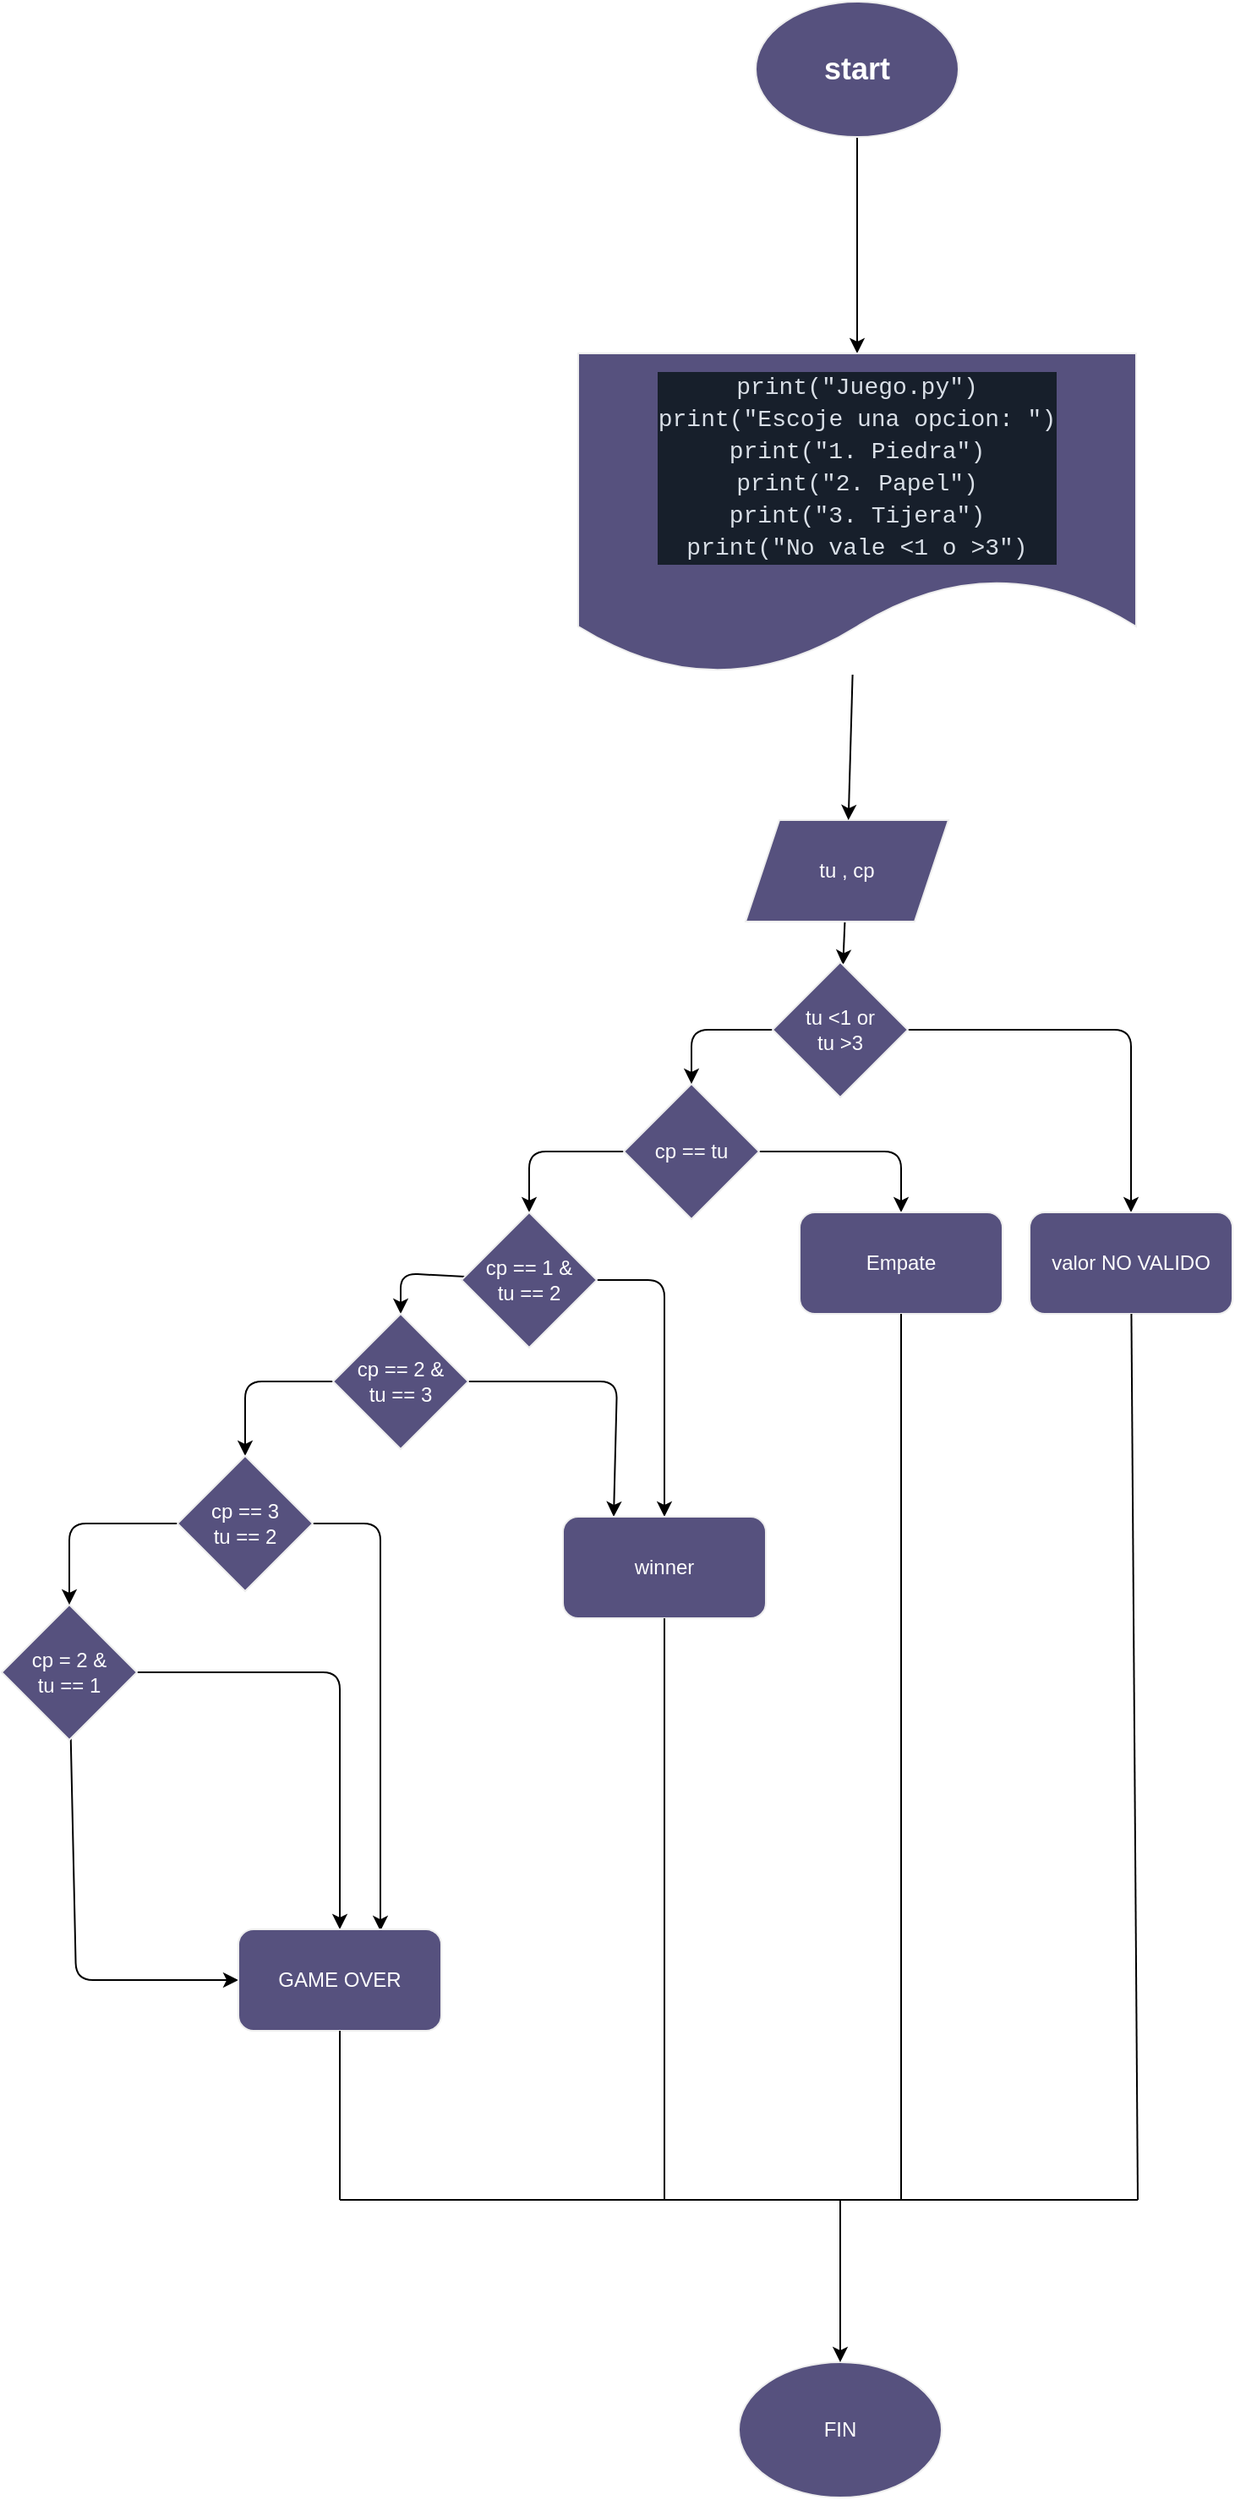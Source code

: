 <mxfile>
    <diagram id="C5RBs43oDa-KdzZeNtuy" name="Page-1">
        <mxGraphModel dx="576" dy="653" grid="1" gridSize="4" guides="1" tooltips="1" connect="1" arrows="1" fold="1" page="1" pageScale="1" pageWidth="3300" pageHeight="4681" background="none" math="0" shadow="0">
            <root>
                <mxCell id="WIyWlLk6GJQsqaUBKTNV-0"/>
                <mxCell id="WIyWlLk6GJQsqaUBKTNV-1" parent="WIyWlLk6GJQsqaUBKTNV-0"/>
                <mxCell id="25" style="edgeStyle=none;html=1;entryX=0.5;entryY=0;entryDx=0;entryDy=0;" edge="1" parent="WIyWlLk6GJQsqaUBKTNV-1" source="oZaSaE7AI_0BtDsV-UUJ-0" target="oZaSaE7AI_0BtDsV-UUJ-2">
                    <mxGeometry relative="1" as="geometry"/>
                </mxCell>
                <mxCell id="oZaSaE7AI_0BtDsV-UUJ-0" value="&lt;h2&gt;start&lt;/h2&gt;" style="ellipse;whiteSpace=wrap;html=1;fillColor=#56517E;strokeColor=#EEEEEE;labelBackgroundColor=none;fontColor=#FFFFFF;" parent="WIyWlLk6GJQsqaUBKTNV-1" vertex="1">
                    <mxGeometry x="1530" y="108" width="120" height="80" as="geometry"/>
                </mxCell>
                <mxCell id="1" style="edgeStyle=none;html=1;" edge="1" parent="WIyWlLk6GJQsqaUBKTNV-1" source="oZaSaE7AI_0BtDsV-UUJ-1" target="oZaSaE7AI_0BtDsV-UUJ-45">
                    <mxGeometry relative="1" as="geometry"/>
                </mxCell>
                <mxCell id="oZaSaE7AI_0BtDsV-UUJ-1" value="tu , cp" style="shape=parallelogram;perimeter=parallelogramPerimeter;whiteSpace=wrap;html=1;fixedSize=1;fillColor=#56517E;fontColor=#FFFFFF;strokeColor=#EEEEEE;labelBackgroundColor=none;" parent="WIyWlLk6GJQsqaUBKTNV-1" vertex="1">
                    <mxGeometry x="1524" y="592" width="120" height="60" as="geometry"/>
                </mxCell>
                <mxCell id="0" style="edgeStyle=none;html=1;" edge="1" parent="WIyWlLk6GJQsqaUBKTNV-1" source="oZaSaE7AI_0BtDsV-UUJ-2" target="oZaSaE7AI_0BtDsV-UUJ-1">
                    <mxGeometry relative="1" as="geometry"/>
                </mxCell>
                <mxCell id="oZaSaE7AI_0BtDsV-UUJ-2" value="&lt;div style=&quot;color: rgb(217, 223, 231); background-color: rgb(23, 31, 43); font-family: &amp;quot;Victor Mono Thin&amp;quot;, Consolas, &amp;quot;Courier New&amp;quot;, monospace; font-size: 14px; line-height: 19px; white-space: pre;&quot;&gt;&lt;div&gt;print(&quot;Juego.py&quot;)&lt;/div&gt;&lt;div&gt;print(&quot;Escoje una opcion: &quot;)&lt;/div&gt;&lt;div&gt;print(&quot;1. Piedra&quot;)&lt;/div&gt;&lt;div&gt;print(&quot;2. Papel&quot;)&lt;/div&gt;&lt;div&gt;print(&quot;3. Tijera&quot;)&lt;/div&gt;&lt;div&gt;print(&quot;No vale &amp;lt;1 o &amp;gt;3&quot;)&lt;/div&gt;&lt;/div&gt;" style="shape=document;whiteSpace=wrap;html=1;boundedLbl=1;fillColor=#56517E;strokeColor=#EEEEEE;labelBackgroundColor=none;fontColor=#FFFFFF;" parent="WIyWlLk6GJQsqaUBKTNV-1" vertex="1">
                    <mxGeometry x="1425" y="316" width="330" height="190" as="geometry"/>
                </mxCell>
                <mxCell id="3" style="edgeStyle=none;html=1;entryX=0.5;entryY=0;entryDx=0;entryDy=0;" edge="1" parent="WIyWlLk6GJQsqaUBKTNV-1" source="oZaSaE7AI_0BtDsV-UUJ-5" target="oZaSaE7AI_0BtDsV-UUJ-16">
                    <mxGeometry relative="1" as="geometry">
                        <Array as="points">
                            <mxPoint x="1396" y="788"/>
                        </Array>
                    </mxGeometry>
                </mxCell>
                <mxCell id="7" style="edgeStyle=none;html=1;entryX=0.5;entryY=0;entryDx=0;entryDy=0;" edge="1" parent="WIyWlLk6GJQsqaUBKTNV-1" source="oZaSaE7AI_0BtDsV-UUJ-5" target="oZaSaE7AI_0BtDsV-UUJ-9">
                    <mxGeometry relative="1" as="geometry">
                        <Array as="points">
                            <mxPoint x="1616" y="788"/>
                        </Array>
                    </mxGeometry>
                </mxCell>
                <mxCell id="oZaSaE7AI_0BtDsV-UUJ-5" value="cp == tu" style="rhombus;whiteSpace=wrap;html=1;labelBackgroundColor=none;fillColor=#56517E;strokeColor=#EEEEEE;fontColor=#FFFFFF;" parent="WIyWlLk6GJQsqaUBKTNV-1" vertex="1">
                    <mxGeometry x="1452" y="748" width="80" height="80" as="geometry"/>
                </mxCell>
                <mxCell id="oZaSaE7AI_0BtDsV-UUJ-9" value="Empate" style="rounded=1;whiteSpace=wrap;html=1;labelBackgroundColor=none;fillColor=#56517E;strokeColor=#EEEEEE;fontColor=#FFFFFF;" parent="WIyWlLk6GJQsqaUBKTNV-1" vertex="1">
                    <mxGeometry x="1556" y="824" width="120" height="60" as="geometry"/>
                </mxCell>
                <mxCell id="oZaSaE7AI_0BtDsV-UUJ-13" value="FIN" style="ellipse;whiteSpace=wrap;html=1;labelBackgroundColor=none;fillColor=#56517E;strokeColor=#EEEEEE;fontColor=#FFFFFF;" parent="WIyWlLk6GJQsqaUBKTNV-1" vertex="1">
                    <mxGeometry x="1520" y="1504" width="120" height="80" as="geometry"/>
                </mxCell>
                <mxCell id="6" style="edgeStyle=none;html=1;entryX=0.5;entryY=0;entryDx=0;entryDy=0;" edge="1" parent="WIyWlLk6GJQsqaUBKTNV-1" source="oZaSaE7AI_0BtDsV-UUJ-16" target="oZaSaE7AI_0BtDsV-UUJ-18">
                    <mxGeometry relative="1" as="geometry">
                        <Array as="points">
                            <mxPoint x="1320" y="860"/>
                        </Array>
                    </mxGeometry>
                </mxCell>
                <mxCell id="9" style="edgeStyle=none;html=1;entryX=0.5;entryY=0;entryDx=0;entryDy=0;" edge="1" parent="WIyWlLk6GJQsqaUBKTNV-1" source="oZaSaE7AI_0BtDsV-UUJ-16" target="oZaSaE7AI_0BtDsV-UUJ-22">
                    <mxGeometry relative="1" as="geometry">
                        <Array as="points">
                            <mxPoint x="1476" y="864"/>
                        </Array>
                    </mxGeometry>
                </mxCell>
                <mxCell id="oZaSaE7AI_0BtDsV-UUJ-16" value="cp == 1 &amp;amp;&lt;div&gt;tu == 2&lt;/div&gt;" style="rhombus;whiteSpace=wrap;html=1;strokeColor=#EEEEEE;fontColor=#FFFFFF;fillColor=#56517E;" parent="WIyWlLk6GJQsqaUBKTNV-1" vertex="1">
                    <mxGeometry x="1356" y="824" width="80" height="80" as="geometry"/>
                </mxCell>
                <mxCell id="4" style="edgeStyle=none;html=1;entryX=0.5;entryY=0;entryDx=0;entryDy=0;" edge="1" parent="WIyWlLk6GJQsqaUBKTNV-1" source="oZaSaE7AI_0BtDsV-UUJ-18" target="oZaSaE7AI_0BtDsV-UUJ-31">
                    <mxGeometry relative="1" as="geometry">
                        <Array as="points">
                            <mxPoint x="1228" y="924"/>
                        </Array>
                    </mxGeometry>
                </mxCell>
                <mxCell id="10" style="edgeStyle=none;html=1;entryX=0.25;entryY=0;entryDx=0;entryDy=0;" edge="1" parent="WIyWlLk6GJQsqaUBKTNV-1" source="oZaSaE7AI_0BtDsV-UUJ-18" target="oZaSaE7AI_0BtDsV-UUJ-22">
                    <mxGeometry relative="1" as="geometry">
                        <mxPoint x="1444" y="1012" as="targetPoint"/>
                        <Array as="points">
                            <mxPoint x="1448" y="924"/>
                        </Array>
                    </mxGeometry>
                </mxCell>
                <mxCell id="oZaSaE7AI_0BtDsV-UUJ-18" value="cp == 2 &amp;amp;&lt;div&gt;tu == 3&lt;/div&gt;" style="rhombus;whiteSpace=wrap;html=1;strokeColor=#EEEEEE;fontColor=#FFFFFF;fillColor=#56517E;" parent="WIyWlLk6GJQsqaUBKTNV-1" vertex="1">
                    <mxGeometry x="1280" y="884" width="80" height="80" as="geometry"/>
                </mxCell>
                <mxCell id="oZaSaE7AI_0BtDsV-UUJ-22" value="winner" style="rounded=1;whiteSpace=wrap;html=1;strokeColor=#EEEEEE;fontColor=#FFFFFF;fillColor=#56517E;" parent="WIyWlLk6GJQsqaUBKTNV-1" vertex="1">
                    <mxGeometry x="1416" y="1004" width="120" height="60" as="geometry"/>
                </mxCell>
                <mxCell id="12" style="edgeStyle=none;html=1;entryX=0.5;entryY=0;entryDx=0;entryDy=0;" edge="1" parent="WIyWlLk6GJQsqaUBKTNV-1" source="oZaSaE7AI_0BtDsV-UUJ-30" target="oZaSaE7AI_0BtDsV-UUJ-38">
                    <mxGeometry relative="1" as="geometry">
                        <mxPoint x="1280" y="1252" as="targetPoint"/>
                        <Array as="points">
                            <mxPoint x="1284" y="1096"/>
                        </Array>
                    </mxGeometry>
                </mxCell>
                <mxCell id="26" style="edgeStyle=none;html=1;entryX=0;entryY=0.5;entryDx=0;entryDy=0;" edge="1" parent="WIyWlLk6GJQsqaUBKTNV-1" source="oZaSaE7AI_0BtDsV-UUJ-30" target="oZaSaE7AI_0BtDsV-UUJ-38">
                    <mxGeometry relative="1" as="geometry">
                        <mxPoint x="1124" y="1308.0" as="targetPoint"/>
                        <Array as="points">
                            <mxPoint x="1128" y="1278"/>
                        </Array>
                    </mxGeometry>
                </mxCell>
                <mxCell id="oZaSaE7AI_0BtDsV-UUJ-30" value="cp = 2 &amp;amp;&lt;div&gt;tu == 1&lt;/div&gt;" style="rhombus;whiteSpace=wrap;html=1;strokeColor=#EEEEEE;fontColor=#FFFFFF;fillColor=#56517E;" parent="WIyWlLk6GJQsqaUBKTNV-1" vertex="1">
                    <mxGeometry x="1084" y="1056" width="80" height="80" as="geometry"/>
                </mxCell>
                <mxCell id="5" style="edgeStyle=none;html=1;entryX=0.5;entryY=0;entryDx=0;entryDy=0;" edge="1" parent="WIyWlLk6GJQsqaUBKTNV-1" source="oZaSaE7AI_0BtDsV-UUJ-31" target="oZaSaE7AI_0BtDsV-UUJ-30">
                    <mxGeometry relative="1" as="geometry">
                        <Array as="points">
                            <mxPoint x="1124" y="1008"/>
                        </Array>
                    </mxGeometry>
                </mxCell>
                <mxCell id="13" style="edgeStyle=none;html=1;entryX=0.7;entryY=0.017;entryDx=0;entryDy=0;entryPerimeter=0;" edge="1" parent="WIyWlLk6GJQsqaUBKTNV-1" source="oZaSaE7AI_0BtDsV-UUJ-31" target="oZaSaE7AI_0BtDsV-UUJ-38">
                    <mxGeometry relative="1" as="geometry">
                        <Array as="points">
                            <mxPoint x="1308" y="1008"/>
                        </Array>
                    </mxGeometry>
                </mxCell>
                <mxCell id="oZaSaE7AI_0BtDsV-UUJ-31" value="cp == 3&lt;div&gt;tu == 2&lt;/div&gt;" style="rhombus;whiteSpace=wrap;html=1;strokeColor=#EEEEEE;fontColor=#FFFFFF;fillColor=#56517E;" parent="WIyWlLk6GJQsqaUBKTNV-1" vertex="1">
                    <mxGeometry x="1188" y="968" width="80" height="80" as="geometry"/>
                </mxCell>
                <mxCell id="oZaSaE7AI_0BtDsV-UUJ-38" value="GAME OVER" style="rounded=1;whiteSpace=wrap;html=1;strokeColor=#EEEEEE;fontColor=#FFFFFF;fillColor=#56517E;" parent="WIyWlLk6GJQsqaUBKTNV-1" vertex="1">
                    <mxGeometry x="1224" y="1248" width="120" height="60" as="geometry"/>
                </mxCell>
                <mxCell id="2" style="edgeStyle=none;html=1;entryX=0.5;entryY=0;entryDx=0;entryDy=0;" edge="1" parent="WIyWlLk6GJQsqaUBKTNV-1" source="oZaSaE7AI_0BtDsV-UUJ-45" target="oZaSaE7AI_0BtDsV-UUJ-5">
                    <mxGeometry relative="1" as="geometry">
                        <Array as="points">
                            <mxPoint x="1492" y="716"/>
                        </Array>
                    </mxGeometry>
                </mxCell>
                <mxCell id="8" style="edgeStyle=none;html=1;entryX=0.5;entryY=0;entryDx=0;entryDy=0;" edge="1" parent="WIyWlLk6GJQsqaUBKTNV-1" source="oZaSaE7AI_0BtDsV-UUJ-45" target="oZaSaE7AI_0BtDsV-UUJ-48">
                    <mxGeometry relative="1" as="geometry">
                        <Array as="points">
                            <mxPoint x="1752" y="716"/>
                        </Array>
                    </mxGeometry>
                </mxCell>
                <mxCell id="oZaSaE7AI_0BtDsV-UUJ-45" value="tu &amp;lt;1 or&lt;div&gt;tu &amp;gt;3&lt;/div&gt;" style="rhombus;whiteSpace=wrap;html=1;strokeColor=#EEEEEE;fontColor=#FFFFFF;fillColor=#56517E;" parent="WIyWlLk6GJQsqaUBKTNV-1" vertex="1">
                    <mxGeometry x="1540" y="676" width="80" height="80" as="geometry"/>
                </mxCell>
                <mxCell id="oZaSaE7AI_0BtDsV-UUJ-48" value="valor NO VALIDO" style="rounded=1;whiteSpace=wrap;html=1;strokeColor=#EEEEEE;fontColor=#FFFFFF;fillColor=#56517E;" parent="WIyWlLk6GJQsqaUBKTNV-1" vertex="1">
                    <mxGeometry x="1692" y="824" width="120" height="60" as="geometry"/>
                </mxCell>
                <mxCell id="14" value="" style="endArrow=none;html=1;" edge="1" parent="WIyWlLk6GJQsqaUBKTNV-1">
                    <mxGeometry width="50" height="50" relative="1" as="geometry">
                        <mxPoint x="1284" y="1408" as="sourcePoint"/>
                        <mxPoint x="1756" y="1408" as="targetPoint"/>
                    </mxGeometry>
                </mxCell>
                <mxCell id="15" value="" style="endArrow=none;html=1;" edge="1" parent="WIyWlLk6GJQsqaUBKTNV-1" target="oZaSaE7AI_0BtDsV-UUJ-48">
                    <mxGeometry width="50" height="50" relative="1" as="geometry">
                        <mxPoint x="1756" y="1408" as="sourcePoint"/>
                        <mxPoint x="1806" y="1256" as="targetPoint"/>
                    </mxGeometry>
                </mxCell>
                <mxCell id="16" value="" style="endArrow=none;html=1;entryX=0.5;entryY=1;entryDx=0;entryDy=0;" edge="1" parent="WIyWlLk6GJQsqaUBKTNV-1" target="oZaSaE7AI_0BtDsV-UUJ-38">
                    <mxGeometry width="50" height="50" relative="1" as="geometry">
                        <mxPoint x="1284" y="1408" as="sourcePoint"/>
                        <mxPoint x="1314" y="1328" as="targetPoint"/>
                    </mxGeometry>
                </mxCell>
                <mxCell id="17" value="" style="endArrow=none;html=1;entryX=0.5;entryY=1;entryDx=0;entryDy=0;" edge="1" parent="WIyWlLk6GJQsqaUBKTNV-1" target="oZaSaE7AI_0BtDsV-UUJ-9">
                    <mxGeometry width="50" height="50" relative="1" as="geometry">
                        <mxPoint x="1616" y="1404" as="sourcePoint"/>
                        <mxPoint x="1614" y="1048" as="targetPoint"/>
                    </mxGeometry>
                </mxCell>
                <mxCell id="18" value="" style="endArrow=none;html=1;entryX=0.5;entryY=1;entryDx=0;entryDy=0;" edge="1" parent="WIyWlLk6GJQsqaUBKTNV-1" target="oZaSaE7AI_0BtDsV-UUJ-9">
                    <mxGeometry width="50" height="50" relative="1" as="geometry">
                        <mxPoint x="1616" y="1408" as="sourcePoint"/>
                        <mxPoint x="1616" y="884" as="targetPoint"/>
                    </mxGeometry>
                </mxCell>
                <mxCell id="22" value="" style="endArrow=none;html=1;entryX=0.5;entryY=1;entryDx=0;entryDy=0;" edge="1" parent="WIyWlLk6GJQsqaUBKTNV-1" target="oZaSaE7AI_0BtDsV-UUJ-22">
                    <mxGeometry width="50" height="50" relative="1" as="geometry">
                        <mxPoint x="1476" y="1408" as="sourcePoint"/>
                        <mxPoint x="1510" y="1184" as="targetPoint"/>
                    </mxGeometry>
                </mxCell>
                <mxCell id="24" value="" style="endArrow=classic;html=1;entryX=0.5;entryY=0;entryDx=0;entryDy=0;" edge="1" parent="WIyWlLk6GJQsqaUBKTNV-1" target="oZaSaE7AI_0BtDsV-UUJ-13">
                    <mxGeometry width="50" height="50" relative="1" as="geometry">
                        <mxPoint x="1580" y="1408" as="sourcePoint"/>
                        <mxPoint x="1602" y="1448" as="targetPoint"/>
                    </mxGeometry>
                </mxCell>
            </root>
        </mxGraphModel>
    </diagram>
</mxfile>